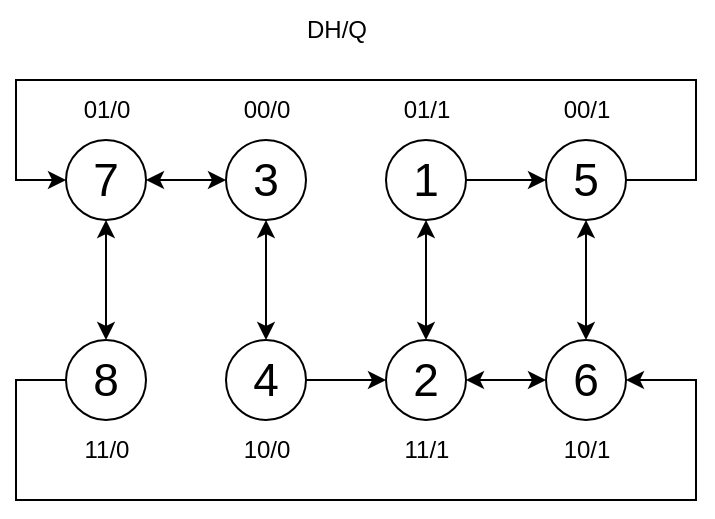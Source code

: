 <mxfile version="22.0.8" type="github">
  <diagram name="Page-1" id="ZgB6n25Q6TysyryPvmA1">
    <mxGraphModel dx="717" dy="379" grid="1" gridSize="10" guides="1" tooltips="1" connect="1" arrows="1" fold="1" page="1" pageScale="1" pageWidth="827" pageHeight="1169" math="0" shadow="0">
      <root>
        <mxCell id="0" />
        <mxCell id="1" parent="0" />
        <mxCell id="tp3KlvgM1TLSoXAAIEVJ-1" value="&lt;font style=&quot;font-size: 23px;&quot;&gt;3&lt;/font&gt;" style="ellipse;whiteSpace=wrap;html=1;aspect=fixed;" vertex="1" parent="1">
          <mxGeometry x="305" y="400" width="40" height="40" as="geometry" />
        </mxCell>
        <mxCell id="tp3KlvgM1TLSoXAAIEVJ-2" value="DH/Q" style="text;html=1;align=center;verticalAlign=middle;resizable=0;points=[];autosize=1;strokeColor=none;fillColor=none;" vertex="1" parent="1">
          <mxGeometry x="335" y="330" width="50" height="30" as="geometry" />
        </mxCell>
        <mxCell id="tp3KlvgM1TLSoXAAIEVJ-3" value="00/0" style="text;html=1;align=center;verticalAlign=middle;resizable=0;points=[];autosize=1;strokeColor=none;fillColor=none;" vertex="1" parent="1">
          <mxGeometry x="300" y="370" width="50" height="30" as="geometry" />
        </mxCell>
        <mxCell id="tp3KlvgM1TLSoXAAIEVJ-6" value="&lt;font style=&quot;font-size: 23px;&quot;&gt;7&lt;/font&gt;" style="ellipse;whiteSpace=wrap;html=1;aspect=fixed;" vertex="1" parent="1">
          <mxGeometry x="225" y="400" width="40" height="40" as="geometry" />
        </mxCell>
        <mxCell id="tp3KlvgM1TLSoXAAIEVJ-7" value="01/0" style="text;html=1;align=center;verticalAlign=middle;resizable=0;points=[];autosize=1;strokeColor=none;fillColor=none;" vertex="1" parent="1">
          <mxGeometry x="220" y="370" width="50" height="30" as="geometry" />
        </mxCell>
        <mxCell id="tp3KlvgM1TLSoXAAIEVJ-8" value="&lt;font style=&quot;font-size: 23px;&quot;&gt;4&lt;/font&gt;" style="ellipse;whiteSpace=wrap;html=1;aspect=fixed;" vertex="1" parent="1">
          <mxGeometry x="305" y="500" width="40" height="40" as="geometry" />
        </mxCell>
        <mxCell id="tp3KlvgM1TLSoXAAIEVJ-9" value="10/0" style="text;html=1;align=center;verticalAlign=middle;resizable=0;points=[];autosize=1;strokeColor=none;fillColor=none;" vertex="1" parent="1">
          <mxGeometry x="300" y="540" width="50" height="30" as="geometry" />
        </mxCell>
        <mxCell id="tp3KlvgM1TLSoXAAIEVJ-10" value="&lt;font style=&quot;font-size: 23px;&quot;&gt;2&lt;/font&gt;" style="ellipse;whiteSpace=wrap;html=1;aspect=fixed;" vertex="1" parent="1">
          <mxGeometry x="385" y="500" width="40" height="40" as="geometry" />
        </mxCell>
        <mxCell id="tp3KlvgM1TLSoXAAIEVJ-11" value="11/1" style="text;html=1;align=center;verticalAlign=middle;resizable=0;points=[];autosize=1;strokeColor=none;fillColor=none;" vertex="1" parent="1">
          <mxGeometry x="380" y="540" width="50" height="30" as="geometry" />
        </mxCell>
        <mxCell id="tp3KlvgM1TLSoXAAIEVJ-12" value="&lt;font style=&quot;font-size: 23px;&quot;&gt;6&lt;/font&gt;" style="ellipse;whiteSpace=wrap;html=1;aspect=fixed;" vertex="1" parent="1">
          <mxGeometry x="465" y="500" width="40" height="40" as="geometry" />
        </mxCell>
        <mxCell id="tp3KlvgM1TLSoXAAIEVJ-13" value="10/1" style="text;html=1;align=center;verticalAlign=middle;resizable=0;points=[];autosize=1;strokeColor=none;fillColor=none;" vertex="1" parent="1">
          <mxGeometry x="460" y="540" width="50" height="30" as="geometry" />
        </mxCell>
        <mxCell id="tp3KlvgM1TLSoXAAIEVJ-14" value="&lt;font style=&quot;font-size: 23px;&quot;&gt;1&lt;/font&gt;" style="ellipse;whiteSpace=wrap;html=1;aspect=fixed;" vertex="1" parent="1">
          <mxGeometry x="385" y="400" width="40" height="40" as="geometry" />
        </mxCell>
        <mxCell id="tp3KlvgM1TLSoXAAIEVJ-15" value="01/1" style="text;html=1;align=center;verticalAlign=middle;resizable=0;points=[];autosize=1;strokeColor=none;fillColor=none;" vertex="1" parent="1">
          <mxGeometry x="380" y="370" width="50" height="30" as="geometry" />
        </mxCell>
        <mxCell id="tp3KlvgM1TLSoXAAIEVJ-16" value="&lt;font style=&quot;font-size: 23px;&quot;&gt;5&lt;/font&gt;" style="ellipse;whiteSpace=wrap;html=1;aspect=fixed;" vertex="1" parent="1">
          <mxGeometry x="465" y="400" width="40" height="40" as="geometry" />
        </mxCell>
        <mxCell id="tp3KlvgM1TLSoXAAIEVJ-17" value="00/1" style="text;html=1;align=center;verticalAlign=middle;resizable=0;points=[];autosize=1;strokeColor=none;fillColor=none;" vertex="1" parent="1">
          <mxGeometry x="460" y="370" width="50" height="30" as="geometry" />
        </mxCell>
        <mxCell id="tp3KlvgM1TLSoXAAIEVJ-18" value="&lt;font style=&quot;font-size: 23px;&quot;&gt;8&lt;/font&gt;" style="ellipse;whiteSpace=wrap;html=1;aspect=fixed;" vertex="1" parent="1">
          <mxGeometry x="225" y="500" width="40" height="40" as="geometry" />
        </mxCell>
        <mxCell id="tp3KlvgM1TLSoXAAIEVJ-19" value="11/0" style="text;html=1;align=center;verticalAlign=middle;resizable=0;points=[];autosize=1;strokeColor=none;fillColor=none;" vertex="1" parent="1">
          <mxGeometry x="220" y="540" width="50" height="30" as="geometry" />
        </mxCell>
        <mxCell id="tp3KlvgM1TLSoXAAIEVJ-20" value="" style="endArrow=classic;startArrow=classic;html=1;rounded=0;entryX=0.5;entryY=1;entryDx=0;entryDy=0;exitX=0.5;exitY=0;exitDx=0;exitDy=0;" edge="1" parent="1" source="tp3KlvgM1TLSoXAAIEVJ-18" target="tp3KlvgM1TLSoXAAIEVJ-6">
          <mxGeometry width="50" height="50" relative="1" as="geometry">
            <mxPoint x="370" y="550" as="sourcePoint" />
            <mxPoint x="420" y="500" as="targetPoint" />
          </mxGeometry>
        </mxCell>
        <mxCell id="tp3KlvgM1TLSoXAAIEVJ-21" value="" style="endArrow=classic;startArrow=classic;html=1;rounded=0;entryX=0.5;entryY=1;entryDx=0;entryDy=0;exitX=0.5;exitY=0;exitDx=0;exitDy=0;" edge="1" parent="1" source="tp3KlvgM1TLSoXAAIEVJ-12" target="tp3KlvgM1TLSoXAAIEVJ-16">
          <mxGeometry width="50" height="50" relative="1" as="geometry">
            <mxPoint x="460" y="500" as="sourcePoint" />
            <mxPoint x="460" y="440" as="targetPoint" />
          </mxGeometry>
        </mxCell>
        <mxCell id="tp3KlvgM1TLSoXAAIEVJ-22" value="" style="endArrow=classic;startArrow=classic;html=1;rounded=0;entryX=0.5;entryY=1;entryDx=0;entryDy=0;" edge="1" parent="1" source="tp3KlvgM1TLSoXAAIEVJ-10" target="tp3KlvgM1TLSoXAAIEVJ-14">
          <mxGeometry width="50" height="50" relative="1" as="geometry">
            <mxPoint x="265" y="520" as="sourcePoint" />
            <mxPoint x="265" y="460" as="targetPoint" />
          </mxGeometry>
        </mxCell>
        <mxCell id="tp3KlvgM1TLSoXAAIEVJ-23" value="" style="endArrow=classic;startArrow=classic;html=1;rounded=0;entryX=0.5;entryY=1;entryDx=0;entryDy=0;exitX=0.5;exitY=0;exitDx=0;exitDy=0;" edge="1" parent="1" source="tp3KlvgM1TLSoXAAIEVJ-8" target="tp3KlvgM1TLSoXAAIEVJ-1">
          <mxGeometry width="50" height="50" relative="1" as="geometry">
            <mxPoint x="275" y="530" as="sourcePoint" />
            <mxPoint x="275" y="470" as="targetPoint" />
          </mxGeometry>
        </mxCell>
        <mxCell id="tp3KlvgM1TLSoXAAIEVJ-24" value="" style="endArrow=classic;html=1;rounded=0;entryX=0;entryY=0.5;entryDx=0;entryDy=0;exitX=1;exitY=0.5;exitDx=0;exitDy=0;" edge="1" parent="1" source="tp3KlvgM1TLSoXAAIEVJ-14" target="tp3KlvgM1TLSoXAAIEVJ-16">
          <mxGeometry width="50" height="50" relative="1" as="geometry">
            <mxPoint x="370" y="550" as="sourcePoint" />
            <mxPoint x="420" y="500" as="targetPoint" />
          </mxGeometry>
        </mxCell>
        <mxCell id="tp3KlvgM1TLSoXAAIEVJ-28" value="" style="endArrow=classic;html=1;rounded=0;entryX=0;entryY=0.5;entryDx=0;entryDy=0;exitX=1;exitY=0.5;exitDx=0;exitDy=0;" edge="1" parent="1" source="tp3KlvgM1TLSoXAAIEVJ-8" target="tp3KlvgM1TLSoXAAIEVJ-10">
          <mxGeometry width="50" height="50" relative="1" as="geometry">
            <mxPoint x="180" y="620" as="sourcePoint" />
            <mxPoint x="230" y="570" as="targetPoint" />
          </mxGeometry>
        </mxCell>
        <mxCell id="tp3KlvgM1TLSoXAAIEVJ-29" value="" style="endArrow=classic;html=1;rounded=0;exitX=1;exitY=0.5;exitDx=0;exitDy=0;entryX=0;entryY=0.5;entryDx=0;entryDy=0;" edge="1" parent="1" source="tp3KlvgM1TLSoXAAIEVJ-16" target="tp3KlvgM1TLSoXAAIEVJ-6">
          <mxGeometry width="50" height="50" relative="1" as="geometry">
            <mxPoint x="190" y="600" as="sourcePoint" />
            <mxPoint x="240" y="550" as="targetPoint" />
            <Array as="points">
              <mxPoint x="540" y="420" />
              <mxPoint x="540" y="370" />
              <mxPoint x="200" y="370" />
              <mxPoint x="200" y="420" />
            </Array>
          </mxGeometry>
        </mxCell>
        <mxCell id="tp3KlvgM1TLSoXAAIEVJ-30" value="" style="endArrow=classic;startArrow=classic;html=1;rounded=0;entryX=0;entryY=0.5;entryDx=0;entryDy=0;exitX=1;exitY=0.5;exitDx=0;exitDy=0;" edge="1" parent="1" source="tp3KlvgM1TLSoXAAIEVJ-10" target="tp3KlvgM1TLSoXAAIEVJ-12">
          <mxGeometry width="50" height="50" relative="1" as="geometry">
            <mxPoint x="390" y="620" as="sourcePoint" />
            <mxPoint x="440" y="570" as="targetPoint" />
          </mxGeometry>
        </mxCell>
        <mxCell id="tp3KlvgM1TLSoXAAIEVJ-31" value="" style="endArrow=classic;startArrow=classic;html=1;rounded=0;entryX=0;entryY=0.5;entryDx=0;entryDy=0;exitX=1;exitY=0.5;exitDx=0;exitDy=0;" edge="1" parent="1" source="tp3KlvgM1TLSoXAAIEVJ-6" target="tp3KlvgM1TLSoXAAIEVJ-1">
          <mxGeometry width="50" height="50" relative="1" as="geometry">
            <mxPoint x="250" y="490" as="sourcePoint" />
            <mxPoint x="300" y="440" as="targetPoint" />
          </mxGeometry>
        </mxCell>
        <mxCell id="tp3KlvgM1TLSoXAAIEVJ-32" value="" style="endArrow=classic;html=1;rounded=0;exitX=0;exitY=0.5;exitDx=0;exitDy=0;entryX=1;entryY=0.5;entryDx=0;entryDy=0;" edge="1" parent="1" source="tp3KlvgM1TLSoXAAIEVJ-18" target="tp3KlvgM1TLSoXAAIEVJ-12">
          <mxGeometry width="50" height="50" relative="1" as="geometry">
            <mxPoint x="370" y="520" as="sourcePoint" />
            <mxPoint x="420" y="470" as="targetPoint" />
            <Array as="points">
              <mxPoint x="200" y="520" />
              <mxPoint x="200" y="580" />
              <mxPoint x="540" y="580" />
              <mxPoint x="540" y="520" />
            </Array>
          </mxGeometry>
        </mxCell>
      </root>
    </mxGraphModel>
  </diagram>
</mxfile>
